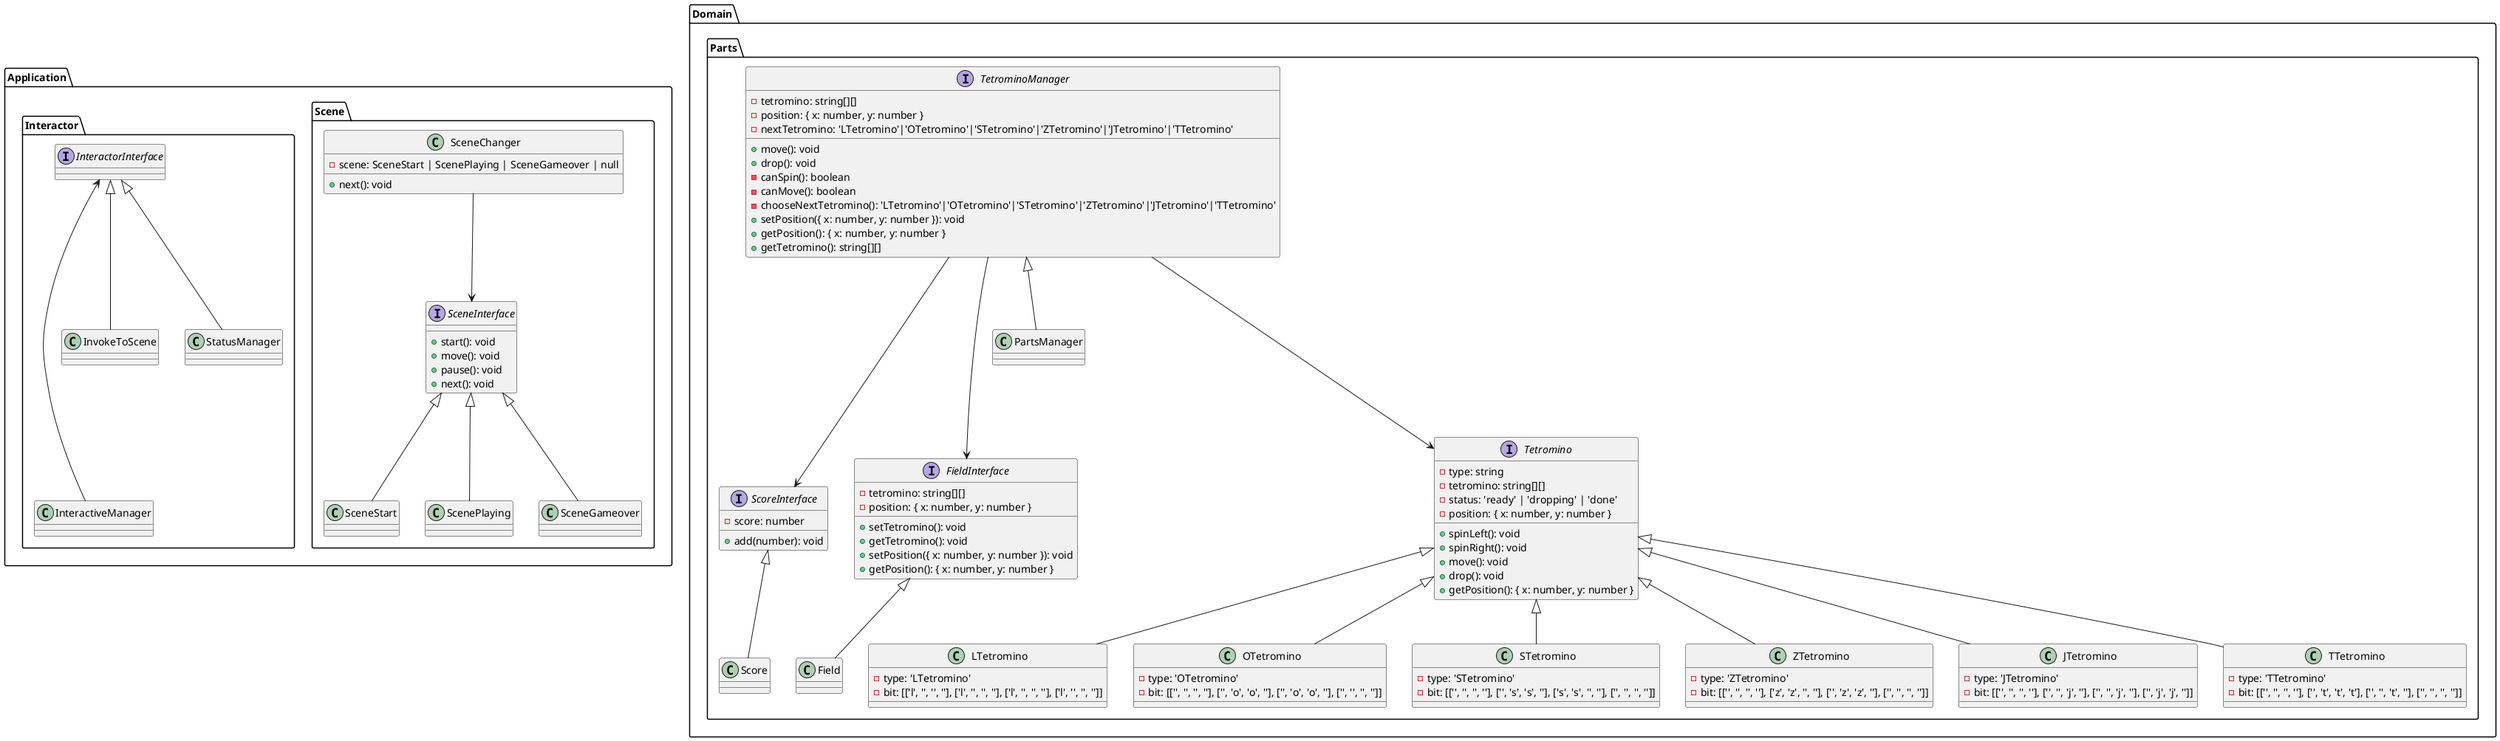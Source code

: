 @startuml

namespace Application {
  namespace Scene {
    class SceneChanger{
      - scene: SceneStart | ScenePlaying | SceneGameover | null
      + next(): void
    }
    interface SceneInterface {
      + start(): void
      + move(): void
      + pause(): void
      + next(): void
    }

    SceneChanger --> SceneInterface
    SceneInterface <|-- SceneStart
    SceneInterface <|-- ScenePlaying
    SceneInterface <|-- SceneGameover
    class SceneStart{}
  }

  namespace Interactor {
    class InteractiveManager {}
    interface InteractorInterface {}
    InteractorInterface <--- InteractiveManager
    InteractorInterface <|-- InvokeToScene
    InteractorInterface <|-- StatusManager
  }
}

namespace Domain {
  namespace Parts {
    interface ScoreInterface {
      - score: number
      + add(number): void
    }
    class Score {

    }
    ScoreInterface <|-- Score

    interface FieldInterface {
      - tetromino: string[][]
      - position: { x: number, y: number }
      + setTetromino(): void
      + getTetromino(): void
      + setPosition({ x: number, y: number }): void
      + getPosition(): { x: number, y: number }
    }
    class Field {}
    FieldInterface <|-- Field

    Interface TetrominoManager {
      - tetromino: string[][]
      - position: { x: number, y: number }
      - nextTetromino: 'LTetromino'|'OTetromino'|'STetromino'|'ZTetromino'|'JTetromino'|'TTetromino'
      + move(): void
      + drop(): void
      - canSpin(): boolean
      - canMove(): boolean
      - chooseNextTetromino(): 'LTetromino'|'OTetromino'|'STetromino'|'ZTetromino'|'JTetromino'|'TTetromino'
      + setPosition({ x: number, y: number }): void
      + getPosition(): { x: number, y: number }
      + getTetromino(): string[][]
    }
    class PartsManager
    Interface Tetromino {
      - type: string
      - tetromino: string[][]
      - status: 'ready' | 'dropping' | 'done'
      - position: { x: number, y: number }

      + spinLeft(): void
      + spinRight(): void
      + move(): void
      + drop(): void
      + getPosition(): { x: number, y: number }
    }
    class LTetromino {
      - type: 'LTetromino'
      - bit: [['l', '', '', ''], ['l', '', '', ''], ['l', '', '', ''], ['l', '', '', '']]
    }
    class OTetromino {
      - type: 'OTetromino'
      - bit: [['', '', '', ''], ['', 'o', 'o', ''], ['', 'o', 'o', ''], ['', '', '', '']]
    }
    class STetromino {
      - type: 'STetromino'
      - bit: [['', '', '', ''], ['', 's', 's', ''], ['s', 's', '', ''], ['', '', '', '']]
    }
    class ZTetromino {
      - type: 'ZTetromino'
      - bit: [['', '', '', ''], ['z', 'z', '', ''], ['', 'z', 'z', ''], ['', '', '', '']]
    }
    class JTetromino {
      - type: 'JTetromino'
      - bit: [['', '', '', ''], ['', '', 'j', ''], ['', '', 'j', ''], ['', 'j', 'j', '']]
    }
    class TTetromino {
      - type: 'TTetromino'
      - bit: [['', '', '', ''], ['', 't', 't', 't'], ['', '', 't', ''], ['', '', '', '']]
    }
    TetrominoManager ---> Tetromino
    TetrominoManager ---> FieldInterface
    TetrominoManager ---> ScoreInterface
    TetrominoManager <|-- PartsManager
    Tetromino <|-- LTetromino
    Tetromino <|-- OTetromino
    Tetromino <|-- STetromino
    Tetromino <|-- ZTetromino
    Tetromino <|-- JTetromino
    Tetromino <|-- TTetromino
  }
}

@enduml